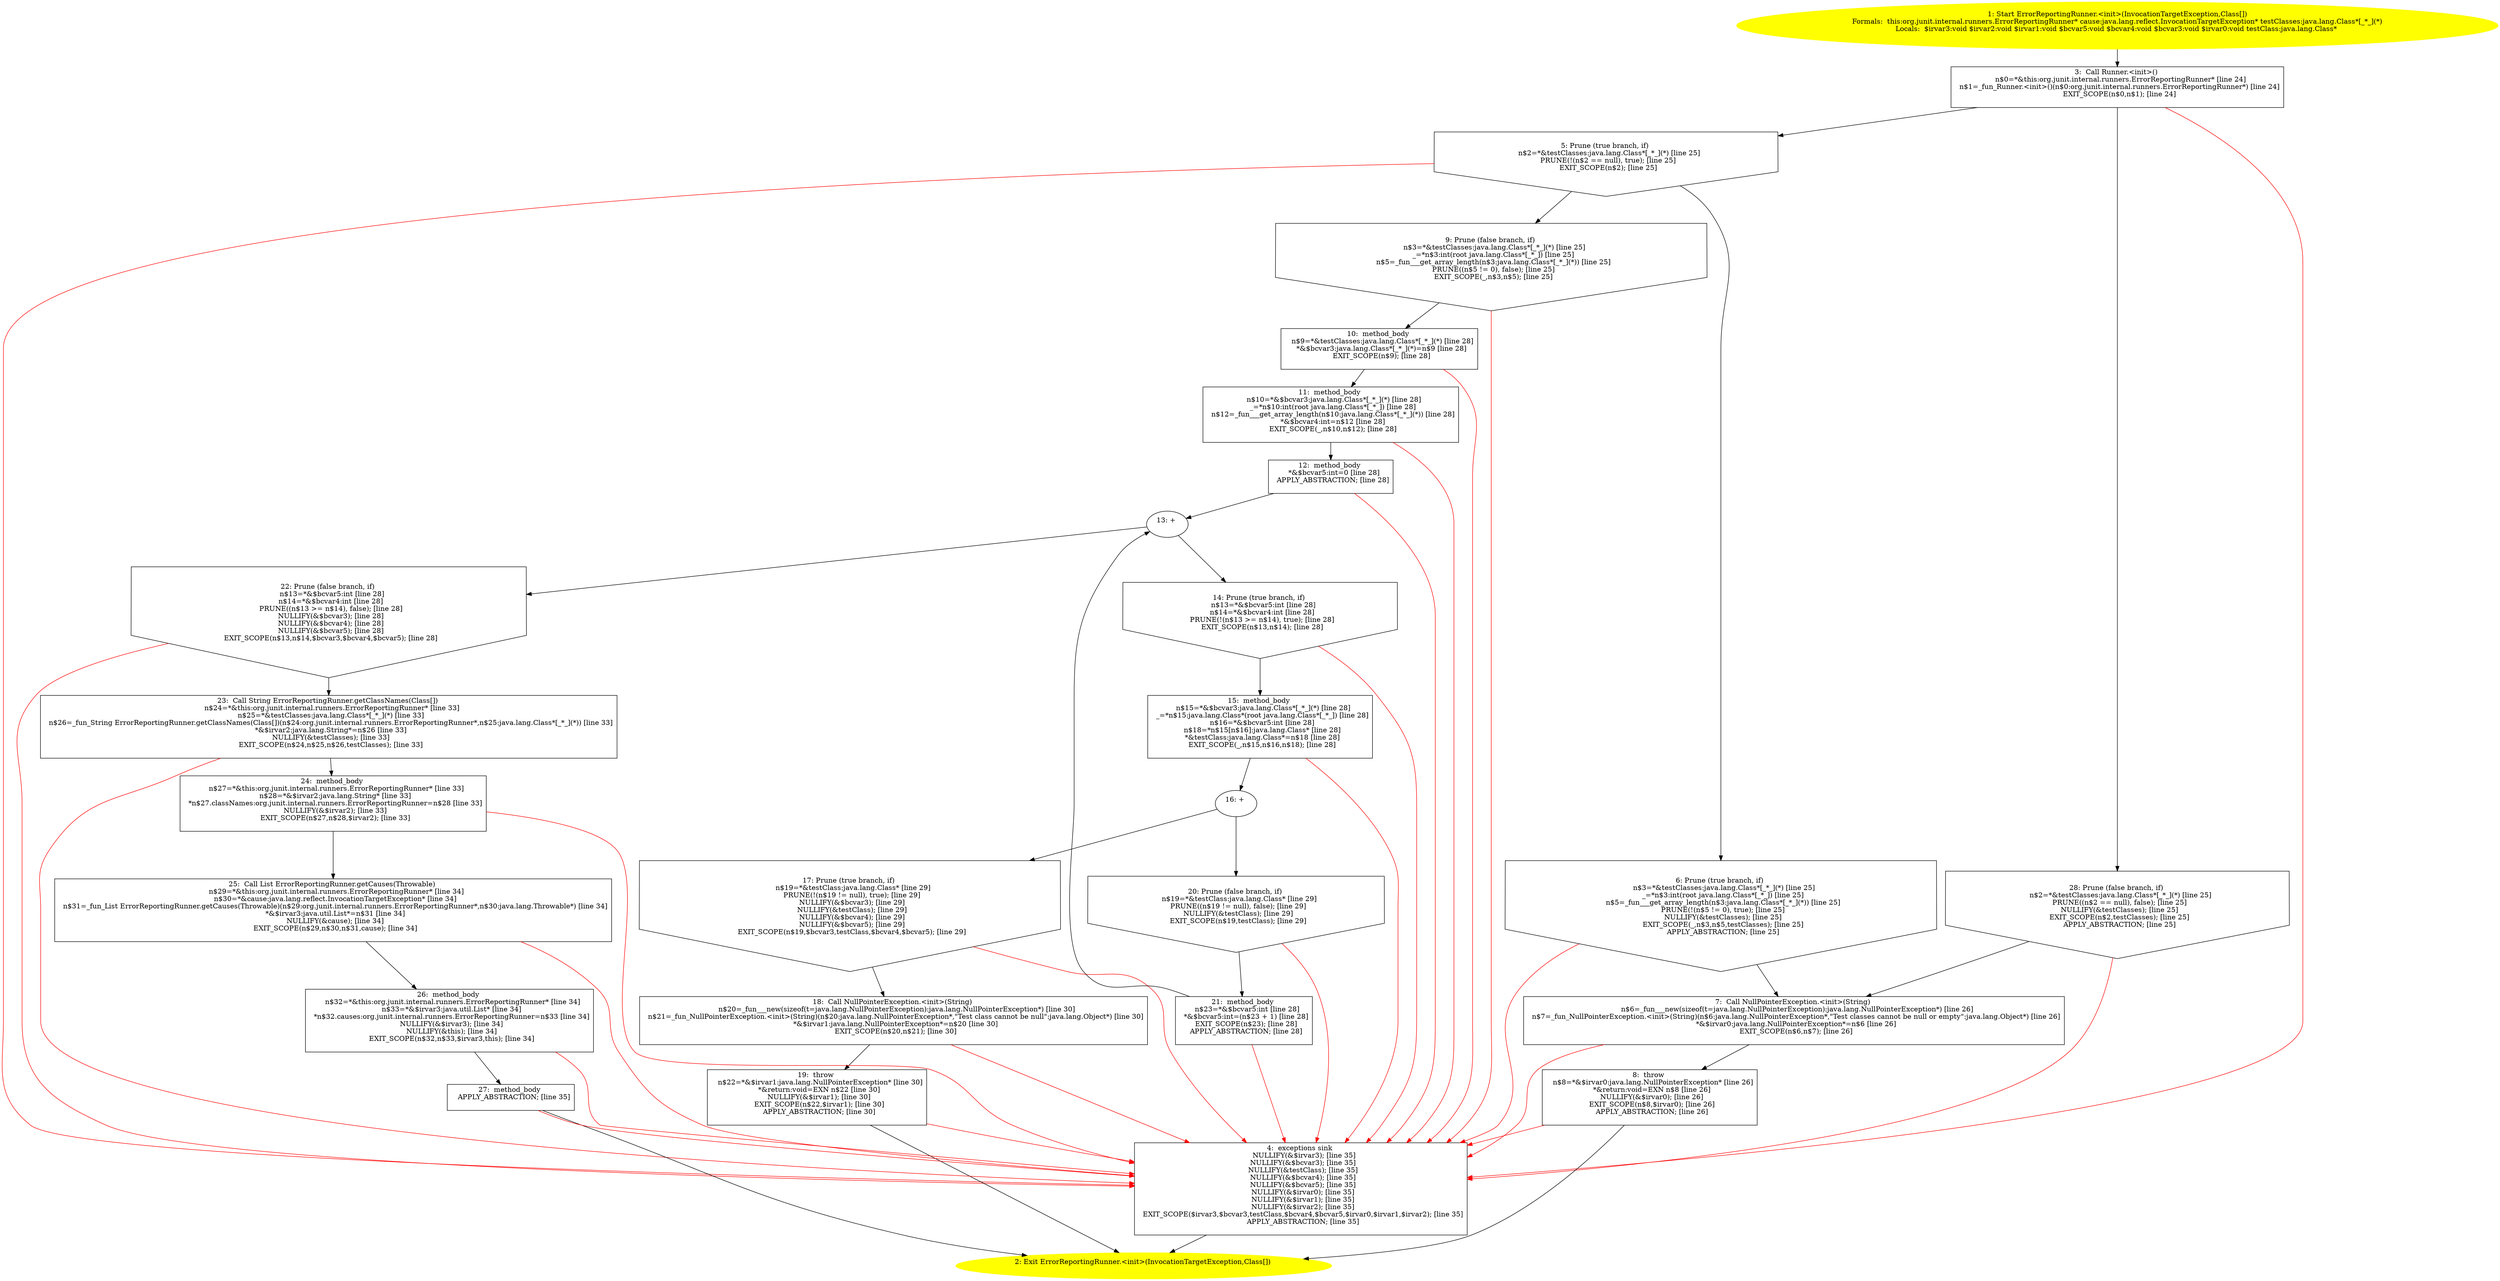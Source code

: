 /* @generated */
digraph cfg {
"org.junit.internal.runners.ErrorReportingRunner.<init>(java.lang.reflect.InvocationTargetException,j.b4713bc577d5307df3092e93f587ae68_1" [label="1: Start ErrorReportingRunner.<init>(InvocationTargetException,Class[])\nFormals:  this:org.junit.internal.runners.ErrorReportingRunner* cause:java.lang.reflect.InvocationTargetException* testClasses:java.lang.Class*[_*_](*)\nLocals:  $irvar3:void $irvar2:void $irvar1:void $bcvar5:void $bcvar4:void $bcvar3:void $irvar0:void testClass:java.lang.Class* \n  " color=yellow style=filled]
	

	 "org.junit.internal.runners.ErrorReportingRunner.<init>(java.lang.reflect.InvocationTargetException,j.b4713bc577d5307df3092e93f587ae68_1" -> "org.junit.internal.runners.ErrorReportingRunner.<init>(java.lang.reflect.InvocationTargetException,j.b4713bc577d5307df3092e93f587ae68_3" ;
"org.junit.internal.runners.ErrorReportingRunner.<init>(java.lang.reflect.InvocationTargetException,j.b4713bc577d5307df3092e93f587ae68_2" [label="2: Exit ErrorReportingRunner.<init>(InvocationTargetException,Class[]) \n  " color=yellow style=filled]
	

"org.junit.internal.runners.ErrorReportingRunner.<init>(java.lang.reflect.InvocationTargetException,j.b4713bc577d5307df3092e93f587ae68_3" [label="3:  Call Runner.<init>() \n   n$0=*&this:org.junit.internal.runners.ErrorReportingRunner* [line 24]\n  n$1=_fun_Runner.<init>()(n$0:org.junit.internal.runners.ErrorReportingRunner*) [line 24]\n  EXIT_SCOPE(n$0,n$1); [line 24]\n " shape="box"]
	

	 "org.junit.internal.runners.ErrorReportingRunner.<init>(java.lang.reflect.InvocationTargetException,j.b4713bc577d5307df3092e93f587ae68_3" -> "org.junit.internal.runners.ErrorReportingRunner.<init>(java.lang.reflect.InvocationTargetException,j.b4713bc577d5307df3092e93f587ae68_5" ;
	 "org.junit.internal.runners.ErrorReportingRunner.<init>(java.lang.reflect.InvocationTargetException,j.b4713bc577d5307df3092e93f587ae68_3" -> "org.junit.internal.runners.ErrorReportingRunner.<init>(java.lang.reflect.InvocationTargetException,j.b4713bc577d5307df3092e93f587ae68_28" ;
	 "org.junit.internal.runners.ErrorReportingRunner.<init>(java.lang.reflect.InvocationTargetException,j.b4713bc577d5307df3092e93f587ae68_3" -> "org.junit.internal.runners.ErrorReportingRunner.<init>(java.lang.reflect.InvocationTargetException,j.b4713bc577d5307df3092e93f587ae68_4" [color="red" ];
"org.junit.internal.runners.ErrorReportingRunner.<init>(java.lang.reflect.InvocationTargetException,j.b4713bc577d5307df3092e93f587ae68_4" [label="4:  exceptions sink \n   NULLIFY(&$irvar3); [line 35]\n  NULLIFY(&$bcvar3); [line 35]\n  NULLIFY(&testClass); [line 35]\n  NULLIFY(&$bcvar4); [line 35]\n  NULLIFY(&$bcvar5); [line 35]\n  NULLIFY(&$irvar0); [line 35]\n  NULLIFY(&$irvar1); [line 35]\n  NULLIFY(&$irvar2); [line 35]\n  EXIT_SCOPE($irvar3,$bcvar3,testClass,$bcvar4,$bcvar5,$irvar0,$irvar1,$irvar2); [line 35]\n  APPLY_ABSTRACTION; [line 35]\n " shape="box"]
	

	 "org.junit.internal.runners.ErrorReportingRunner.<init>(java.lang.reflect.InvocationTargetException,j.b4713bc577d5307df3092e93f587ae68_4" -> "org.junit.internal.runners.ErrorReportingRunner.<init>(java.lang.reflect.InvocationTargetException,j.b4713bc577d5307df3092e93f587ae68_2" ;
"org.junit.internal.runners.ErrorReportingRunner.<init>(java.lang.reflect.InvocationTargetException,j.b4713bc577d5307df3092e93f587ae68_5" [label="5: Prune (true branch, if) \n   n$2=*&testClasses:java.lang.Class*[_*_](*) [line 25]\n  PRUNE(!(n$2 == null), true); [line 25]\n  EXIT_SCOPE(n$2); [line 25]\n " shape="invhouse"]
	

	 "org.junit.internal.runners.ErrorReportingRunner.<init>(java.lang.reflect.InvocationTargetException,j.b4713bc577d5307df3092e93f587ae68_5" -> "org.junit.internal.runners.ErrorReportingRunner.<init>(java.lang.reflect.InvocationTargetException,j.b4713bc577d5307df3092e93f587ae68_6" ;
	 "org.junit.internal.runners.ErrorReportingRunner.<init>(java.lang.reflect.InvocationTargetException,j.b4713bc577d5307df3092e93f587ae68_5" -> "org.junit.internal.runners.ErrorReportingRunner.<init>(java.lang.reflect.InvocationTargetException,j.b4713bc577d5307df3092e93f587ae68_9" ;
	 "org.junit.internal.runners.ErrorReportingRunner.<init>(java.lang.reflect.InvocationTargetException,j.b4713bc577d5307df3092e93f587ae68_5" -> "org.junit.internal.runners.ErrorReportingRunner.<init>(java.lang.reflect.InvocationTargetException,j.b4713bc577d5307df3092e93f587ae68_4" [color="red" ];
"org.junit.internal.runners.ErrorReportingRunner.<init>(java.lang.reflect.InvocationTargetException,j.b4713bc577d5307df3092e93f587ae68_6" [label="6: Prune (true branch, if) \n   n$3=*&testClasses:java.lang.Class*[_*_](*) [line 25]\n  _=*n$3:int(root java.lang.Class*[_*_]) [line 25]\n  n$5=_fun___get_array_length(n$3:java.lang.Class*[_*_](*)) [line 25]\n  PRUNE(!(n$5 != 0), true); [line 25]\n  NULLIFY(&testClasses); [line 25]\n  EXIT_SCOPE(_,n$3,n$5,testClasses); [line 25]\n  APPLY_ABSTRACTION; [line 25]\n " shape="invhouse"]
	

	 "org.junit.internal.runners.ErrorReportingRunner.<init>(java.lang.reflect.InvocationTargetException,j.b4713bc577d5307df3092e93f587ae68_6" -> "org.junit.internal.runners.ErrorReportingRunner.<init>(java.lang.reflect.InvocationTargetException,j.b4713bc577d5307df3092e93f587ae68_7" ;
	 "org.junit.internal.runners.ErrorReportingRunner.<init>(java.lang.reflect.InvocationTargetException,j.b4713bc577d5307df3092e93f587ae68_6" -> "org.junit.internal.runners.ErrorReportingRunner.<init>(java.lang.reflect.InvocationTargetException,j.b4713bc577d5307df3092e93f587ae68_4" [color="red" ];
"org.junit.internal.runners.ErrorReportingRunner.<init>(java.lang.reflect.InvocationTargetException,j.b4713bc577d5307df3092e93f587ae68_7" [label="7:  Call NullPointerException.<init>(String) \n   n$6=_fun___new(sizeof(t=java.lang.NullPointerException):java.lang.NullPointerException*) [line 26]\n  n$7=_fun_NullPointerException.<init>(String)(n$6:java.lang.NullPointerException*,\"Test classes cannot be null or empty\":java.lang.Object*) [line 26]\n  *&$irvar0:java.lang.NullPointerException*=n$6 [line 26]\n  EXIT_SCOPE(n$6,n$7); [line 26]\n " shape="box"]
	

	 "org.junit.internal.runners.ErrorReportingRunner.<init>(java.lang.reflect.InvocationTargetException,j.b4713bc577d5307df3092e93f587ae68_7" -> "org.junit.internal.runners.ErrorReportingRunner.<init>(java.lang.reflect.InvocationTargetException,j.b4713bc577d5307df3092e93f587ae68_8" ;
	 "org.junit.internal.runners.ErrorReportingRunner.<init>(java.lang.reflect.InvocationTargetException,j.b4713bc577d5307df3092e93f587ae68_7" -> "org.junit.internal.runners.ErrorReportingRunner.<init>(java.lang.reflect.InvocationTargetException,j.b4713bc577d5307df3092e93f587ae68_4" [color="red" ];
"org.junit.internal.runners.ErrorReportingRunner.<init>(java.lang.reflect.InvocationTargetException,j.b4713bc577d5307df3092e93f587ae68_8" [label="8:  throw \n   n$8=*&$irvar0:java.lang.NullPointerException* [line 26]\n  *&return:void=EXN n$8 [line 26]\n  NULLIFY(&$irvar0); [line 26]\n  EXIT_SCOPE(n$8,$irvar0); [line 26]\n  APPLY_ABSTRACTION; [line 26]\n " shape="box"]
	

	 "org.junit.internal.runners.ErrorReportingRunner.<init>(java.lang.reflect.InvocationTargetException,j.b4713bc577d5307df3092e93f587ae68_8" -> "org.junit.internal.runners.ErrorReportingRunner.<init>(java.lang.reflect.InvocationTargetException,j.b4713bc577d5307df3092e93f587ae68_2" ;
	 "org.junit.internal.runners.ErrorReportingRunner.<init>(java.lang.reflect.InvocationTargetException,j.b4713bc577d5307df3092e93f587ae68_8" -> "org.junit.internal.runners.ErrorReportingRunner.<init>(java.lang.reflect.InvocationTargetException,j.b4713bc577d5307df3092e93f587ae68_4" [color="red" ];
"org.junit.internal.runners.ErrorReportingRunner.<init>(java.lang.reflect.InvocationTargetException,j.b4713bc577d5307df3092e93f587ae68_9" [label="9: Prune (false branch, if) \n   n$3=*&testClasses:java.lang.Class*[_*_](*) [line 25]\n  _=*n$3:int(root java.lang.Class*[_*_]) [line 25]\n  n$5=_fun___get_array_length(n$3:java.lang.Class*[_*_](*)) [line 25]\n  PRUNE((n$5 != 0), false); [line 25]\n  EXIT_SCOPE(_,n$3,n$5); [line 25]\n " shape="invhouse"]
	

	 "org.junit.internal.runners.ErrorReportingRunner.<init>(java.lang.reflect.InvocationTargetException,j.b4713bc577d5307df3092e93f587ae68_9" -> "org.junit.internal.runners.ErrorReportingRunner.<init>(java.lang.reflect.InvocationTargetException,j.b4713bc577d5307df3092e93f587ae68_10" ;
	 "org.junit.internal.runners.ErrorReportingRunner.<init>(java.lang.reflect.InvocationTargetException,j.b4713bc577d5307df3092e93f587ae68_9" -> "org.junit.internal.runners.ErrorReportingRunner.<init>(java.lang.reflect.InvocationTargetException,j.b4713bc577d5307df3092e93f587ae68_4" [color="red" ];
"org.junit.internal.runners.ErrorReportingRunner.<init>(java.lang.reflect.InvocationTargetException,j.b4713bc577d5307df3092e93f587ae68_10" [label="10:  method_body \n   n$9=*&testClasses:java.lang.Class*[_*_](*) [line 28]\n  *&$bcvar3:java.lang.Class*[_*_](*)=n$9 [line 28]\n  EXIT_SCOPE(n$9); [line 28]\n " shape="box"]
	

	 "org.junit.internal.runners.ErrorReportingRunner.<init>(java.lang.reflect.InvocationTargetException,j.b4713bc577d5307df3092e93f587ae68_10" -> "org.junit.internal.runners.ErrorReportingRunner.<init>(java.lang.reflect.InvocationTargetException,j.b4713bc577d5307df3092e93f587ae68_11" ;
	 "org.junit.internal.runners.ErrorReportingRunner.<init>(java.lang.reflect.InvocationTargetException,j.b4713bc577d5307df3092e93f587ae68_10" -> "org.junit.internal.runners.ErrorReportingRunner.<init>(java.lang.reflect.InvocationTargetException,j.b4713bc577d5307df3092e93f587ae68_4" [color="red" ];
"org.junit.internal.runners.ErrorReportingRunner.<init>(java.lang.reflect.InvocationTargetException,j.b4713bc577d5307df3092e93f587ae68_11" [label="11:  method_body \n   n$10=*&$bcvar3:java.lang.Class*[_*_](*) [line 28]\n  _=*n$10:int(root java.lang.Class*[_*_]) [line 28]\n  n$12=_fun___get_array_length(n$10:java.lang.Class*[_*_](*)) [line 28]\n  *&$bcvar4:int=n$12 [line 28]\n  EXIT_SCOPE(_,n$10,n$12); [line 28]\n " shape="box"]
	

	 "org.junit.internal.runners.ErrorReportingRunner.<init>(java.lang.reflect.InvocationTargetException,j.b4713bc577d5307df3092e93f587ae68_11" -> "org.junit.internal.runners.ErrorReportingRunner.<init>(java.lang.reflect.InvocationTargetException,j.b4713bc577d5307df3092e93f587ae68_12" ;
	 "org.junit.internal.runners.ErrorReportingRunner.<init>(java.lang.reflect.InvocationTargetException,j.b4713bc577d5307df3092e93f587ae68_11" -> "org.junit.internal.runners.ErrorReportingRunner.<init>(java.lang.reflect.InvocationTargetException,j.b4713bc577d5307df3092e93f587ae68_4" [color="red" ];
"org.junit.internal.runners.ErrorReportingRunner.<init>(java.lang.reflect.InvocationTargetException,j.b4713bc577d5307df3092e93f587ae68_12" [label="12:  method_body \n   *&$bcvar5:int=0 [line 28]\n  APPLY_ABSTRACTION; [line 28]\n " shape="box"]
	

	 "org.junit.internal.runners.ErrorReportingRunner.<init>(java.lang.reflect.InvocationTargetException,j.b4713bc577d5307df3092e93f587ae68_12" -> "org.junit.internal.runners.ErrorReportingRunner.<init>(java.lang.reflect.InvocationTargetException,j.b4713bc577d5307df3092e93f587ae68_13" ;
	 "org.junit.internal.runners.ErrorReportingRunner.<init>(java.lang.reflect.InvocationTargetException,j.b4713bc577d5307df3092e93f587ae68_12" -> "org.junit.internal.runners.ErrorReportingRunner.<init>(java.lang.reflect.InvocationTargetException,j.b4713bc577d5307df3092e93f587ae68_4" [color="red" ];
"org.junit.internal.runners.ErrorReportingRunner.<init>(java.lang.reflect.InvocationTargetException,j.b4713bc577d5307df3092e93f587ae68_13" [label="13: + \n  " ]
	

	 "org.junit.internal.runners.ErrorReportingRunner.<init>(java.lang.reflect.InvocationTargetException,j.b4713bc577d5307df3092e93f587ae68_13" -> "org.junit.internal.runners.ErrorReportingRunner.<init>(java.lang.reflect.InvocationTargetException,j.b4713bc577d5307df3092e93f587ae68_14" ;
	 "org.junit.internal.runners.ErrorReportingRunner.<init>(java.lang.reflect.InvocationTargetException,j.b4713bc577d5307df3092e93f587ae68_13" -> "org.junit.internal.runners.ErrorReportingRunner.<init>(java.lang.reflect.InvocationTargetException,j.b4713bc577d5307df3092e93f587ae68_22" ;
"org.junit.internal.runners.ErrorReportingRunner.<init>(java.lang.reflect.InvocationTargetException,j.b4713bc577d5307df3092e93f587ae68_14" [label="14: Prune (true branch, if) \n   n$13=*&$bcvar5:int [line 28]\n  n$14=*&$bcvar4:int [line 28]\n  PRUNE(!(n$13 >= n$14), true); [line 28]\n  EXIT_SCOPE(n$13,n$14); [line 28]\n " shape="invhouse"]
	

	 "org.junit.internal.runners.ErrorReportingRunner.<init>(java.lang.reflect.InvocationTargetException,j.b4713bc577d5307df3092e93f587ae68_14" -> "org.junit.internal.runners.ErrorReportingRunner.<init>(java.lang.reflect.InvocationTargetException,j.b4713bc577d5307df3092e93f587ae68_15" ;
	 "org.junit.internal.runners.ErrorReportingRunner.<init>(java.lang.reflect.InvocationTargetException,j.b4713bc577d5307df3092e93f587ae68_14" -> "org.junit.internal.runners.ErrorReportingRunner.<init>(java.lang.reflect.InvocationTargetException,j.b4713bc577d5307df3092e93f587ae68_4" [color="red" ];
"org.junit.internal.runners.ErrorReportingRunner.<init>(java.lang.reflect.InvocationTargetException,j.b4713bc577d5307df3092e93f587ae68_15" [label="15:  method_body \n   n$15=*&$bcvar3:java.lang.Class*[_*_](*) [line 28]\n  _=*n$15:java.lang.Class*(root java.lang.Class*[_*_]) [line 28]\n  n$16=*&$bcvar5:int [line 28]\n  n$18=*n$15[n$16]:java.lang.Class* [line 28]\n  *&testClass:java.lang.Class*=n$18 [line 28]\n  EXIT_SCOPE(_,n$15,n$16,n$18); [line 28]\n " shape="box"]
	

	 "org.junit.internal.runners.ErrorReportingRunner.<init>(java.lang.reflect.InvocationTargetException,j.b4713bc577d5307df3092e93f587ae68_15" -> "org.junit.internal.runners.ErrorReportingRunner.<init>(java.lang.reflect.InvocationTargetException,j.b4713bc577d5307df3092e93f587ae68_16" ;
	 "org.junit.internal.runners.ErrorReportingRunner.<init>(java.lang.reflect.InvocationTargetException,j.b4713bc577d5307df3092e93f587ae68_15" -> "org.junit.internal.runners.ErrorReportingRunner.<init>(java.lang.reflect.InvocationTargetException,j.b4713bc577d5307df3092e93f587ae68_4" [color="red" ];
"org.junit.internal.runners.ErrorReportingRunner.<init>(java.lang.reflect.InvocationTargetException,j.b4713bc577d5307df3092e93f587ae68_16" [label="16: + \n  " ]
	

	 "org.junit.internal.runners.ErrorReportingRunner.<init>(java.lang.reflect.InvocationTargetException,j.b4713bc577d5307df3092e93f587ae68_16" -> "org.junit.internal.runners.ErrorReportingRunner.<init>(java.lang.reflect.InvocationTargetException,j.b4713bc577d5307df3092e93f587ae68_17" ;
	 "org.junit.internal.runners.ErrorReportingRunner.<init>(java.lang.reflect.InvocationTargetException,j.b4713bc577d5307df3092e93f587ae68_16" -> "org.junit.internal.runners.ErrorReportingRunner.<init>(java.lang.reflect.InvocationTargetException,j.b4713bc577d5307df3092e93f587ae68_20" ;
"org.junit.internal.runners.ErrorReportingRunner.<init>(java.lang.reflect.InvocationTargetException,j.b4713bc577d5307df3092e93f587ae68_17" [label="17: Prune (true branch, if) \n   n$19=*&testClass:java.lang.Class* [line 29]\n  PRUNE(!(n$19 != null), true); [line 29]\n  NULLIFY(&$bcvar3); [line 29]\n  NULLIFY(&testClass); [line 29]\n  NULLIFY(&$bcvar4); [line 29]\n  NULLIFY(&$bcvar5); [line 29]\n  EXIT_SCOPE(n$19,$bcvar3,testClass,$bcvar4,$bcvar5); [line 29]\n " shape="invhouse"]
	

	 "org.junit.internal.runners.ErrorReportingRunner.<init>(java.lang.reflect.InvocationTargetException,j.b4713bc577d5307df3092e93f587ae68_17" -> "org.junit.internal.runners.ErrorReportingRunner.<init>(java.lang.reflect.InvocationTargetException,j.b4713bc577d5307df3092e93f587ae68_18" ;
	 "org.junit.internal.runners.ErrorReportingRunner.<init>(java.lang.reflect.InvocationTargetException,j.b4713bc577d5307df3092e93f587ae68_17" -> "org.junit.internal.runners.ErrorReportingRunner.<init>(java.lang.reflect.InvocationTargetException,j.b4713bc577d5307df3092e93f587ae68_4" [color="red" ];
"org.junit.internal.runners.ErrorReportingRunner.<init>(java.lang.reflect.InvocationTargetException,j.b4713bc577d5307df3092e93f587ae68_18" [label="18:  Call NullPointerException.<init>(String) \n   n$20=_fun___new(sizeof(t=java.lang.NullPointerException):java.lang.NullPointerException*) [line 30]\n  n$21=_fun_NullPointerException.<init>(String)(n$20:java.lang.NullPointerException*,\"Test class cannot be null\":java.lang.Object*) [line 30]\n  *&$irvar1:java.lang.NullPointerException*=n$20 [line 30]\n  EXIT_SCOPE(n$20,n$21); [line 30]\n " shape="box"]
	

	 "org.junit.internal.runners.ErrorReportingRunner.<init>(java.lang.reflect.InvocationTargetException,j.b4713bc577d5307df3092e93f587ae68_18" -> "org.junit.internal.runners.ErrorReportingRunner.<init>(java.lang.reflect.InvocationTargetException,j.b4713bc577d5307df3092e93f587ae68_19" ;
	 "org.junit.internal.runners.ErrorReportingRunner.<init>(java.lang.reflect.InvocationTargetException,j.b4713bc577d5307df3092e93f587ae68_18" -> "org.junit.internal.runners.ErrorReportingRunner.<init>(java.lang.reflect.InvocationTargetException,j.b4713bc577d5307df3092e93f587ae68_4" [color="red" ];
"org.junit.internal.runners.ErrorReportingRunner.<init>(java.lang.reflect.InvocationTargetException,j.b4713bc577d5307df3092e93f587ae68_19" [label="19:  throw \n   n$22=*&$irvar1:java.lang.NullPointerException* [line 30]\n  *&return:void=EXN n$22 [line 30]\n  NULLIFY(&$irvar1); [line 30]\n  EXIT_SCOPE(n$22,$irvar1); [line 30]\n  APPLY_ABSTRACTION; [line 30]\n " shape="box"]
	

	 "org.junit.internal.runners.ErrorReportingRunner.<init>(java.lang.reflect.InvocationTargetException,j.b4713bc577d5307df3092e93f587ae68_19" -> "org.junit.internal.runners.ErrorReportingRunner.<init>(java.lang.reflect.InvocationTargetException,j.b4713bc577d5307df3092e93f587ae68_2" ;
	 "org.junit.internal.runners.ErrorReportingRunner.<init>(java.lang.reflect.InvocationTargetException,j.b4713bc577d5307df3092e93f587ae68_19" -> "org.junit.internal.runners.ErrorReportingRunner.<init>(java.lang.reflect.InvocationTargetException,j.b4713bc577d5307df3092e93f587ae68_4" [color="red" ];
"org.junit.internal.runners.ErrorReportingRunner.<init>(java.lang.reflect.InvocationTargetException,j.b4713bc577d5307df3092e93f587ae68_20" [label="20: Prune (false branch, if) \n   n$19=*&testClass:java.lang.Class* [line 29]\n  PRUNE((n$19 != null), false); [line 29]\n  NULLIFY(&testClass); [line 29]\n  EXIT_SCOPE(n$19,testClass); [line 29]\n " shape="invhouse"]
	

	 "org.junit.internal.runners.ErrorReportingRunner.<init>(java.lang.reflect.InvocationTargetException,j.b4713bc577d5307df3092e93f587ae68_20" -> "org.junit.internal.runners.ErrorReportingRunner.<init>(java.lang.reflect.InvocationTargetException,j.b4713bc577d5307df3092e93f587ae68_21" ;
	 "org.junit.internal.runners.ErrorReportingRunner.<init>(java.lang.reflect.InvocationTargetException,j.b4713bc577d5307df3092e93f587ae68_20" -> "org.junit.internal.runners.ErrorReportingRunner.<init>(java.lang.reflect.InvocationTargetException,j.b4713bc577d5307df3092e93f587ae68_4" [color="red" ];
"org.junit.internal.runners.ErrorReportingRunner.<init>(java.lang.reflect.InvocationTargetException,j.b4713bc577d5307df3092e93f587ae68_21" [label="21:  method_body \n   n$23=*&$bcvar5:int [line 28]\n  *&$bcvar5:int=(n$23 + 1) [line 28]\n  EXIT_SCOPE(n$23); [line 28]\n  APPLY_ABSTRACTION; [line 28]\n " shape="box"]
	

	 "org.junit.internal.runners.ErrorReportingRunner.<init>(java.lang.reflect.InvocationTargetException,j.b4713bc577d5307df3092e93f587ae68_21" -> "org.junit.internal.runners.ErrorReportingRunner.<init>(java.lang.reflect.InvocationTargetException,j.b4713bc577d5307df3092e93f587ae68_13" ;
	 "org.junit.internal.runners.ErrorReportingRunner.<init>(java.lang.reflect.InvocationTargetException,j.b4713bc577d5307df3092e93f587ae68_21" -> "org.junit.internal.runners.ErrorReportingRunner.<init>(java.lang.reflect.InvocationTargetException,j.b4713bc577d5307df3092e93f587ae68_4" [color="red" ];
"org.junit.internal.runners.ErrorReportingRunner.<init>(java.lang.reflect.InvocationTargetException,j.b4713bc577d5307df3092e93f587ae68_22" [label="22: Prune (false branch, if) \n   n$13=*&$bcvar5:int [line 28]\n  n$14=*&$bcvar4:int [line 28]\n  PRUNE((n$13 >= n$14), false); [line 28]\n  NULLIFY(&$bcvar3); [line 28]\n  NULLIFY(&$bcvar4); [line 28]\n  NULLIFY(&$bcvar5); [line 28]\n  EXIT_SCOPE(n$13,n$14,$bcvar3,$bcvar4,$bcvar5); [line 28]\n " shape="invhouse"]
	

	 "org.junit.internal.runners.ErrorReportingRunner.<init>(java.lang.reflect.InvocationTargetException,j.b4713bc577d5307df3092e93f587ae68_22" -> "org.junit.internal.runners.ErrorReportingRunner.<init>(java.lang.reflect.InvocationTargetException,j.b4713bc577d5307df3092e93f587ae68_23" ;
	 "org.junit.internal.runners.ErrorReportingRunner.<init>(java.lang.reflect.InvocationTargetException,j.b4713bc577d5307df3092e93f587ae68_22" -> "org.junit.internal.runners.ErrorReportingRunner.<init>(java.lang.reflect.InvocationTargetException,j.b4713bc577d5307df3092e93f587ae68_4" [color="red" ];
"org.junit.internal.runners.ErrorReportingRunner.<init>(java.lang.reflect.InvocationTargetException,j.b4713bc577d5307df3092e93f587ae68_23" [label="23:  Call String ErrorReportingRunner.getClassNames(Class[]) \n   n$24=*&this:org.junit.internal.runners.ErrorReportingRunner* [line 33]\n  n$25=*&testClasses:java.lang.Class*[_*_](*) [line 33]\n  n$26=_fun_String ErrorReportingRunner.getClassNames(Class[])(n$24:org.junit.internal.runners.ErrorReportingRunner*,n$25:java.lang.Class*[_*_](*)) [line 33]\n  *&$irvar2:java.lang.String*=n$26 [line 33]\n  NULLIFY(&testClasses); [line 33]\n  EXIT_SCOPE(n$24,n$25,n$26,testClasses); [line 33]\n " shape="box"]
	

	 "org.junit.internal.runners.ErrorReportingRunner.<init>(java.lang.reflect.InvocationTargetException,j.b4713bc577d5307df3092e93f587ae68_23" -> "org.junit.internal.runners.ErrorReportingRunner.<init>(java.lang.reflect.InvocationTargetException,j.b4713bc577d5307df3092e93f587ae68_24" ;
	 "org.junit.internal.runners.ErrorReportingRunner.<init>(java.lang.reflect.InvocationTargetException,j.b4713bc577d5307df3092e93f587ae68_23" -> "org.junit.internal.runners.ErrorReportingRunner.<init>(java.lang.reflect.InvocationTargetException,j.b4713bc577d5307df3092e93f587ae68_4" [color="red" ];
"org.junit.internal.runners.ErrorReportingRunner.<init>(java.lang.reflect.InvocationTargetException,j.b4713bc577d5307df3092e93f587ae68_24" [label="24:  method_body \n   n$27=*&this:org.junit.internal.runners.ErrorReportingRunner* [line 33]\n  n$28=*&$irvar2:java.lang.String* [line 33]\n  *n$27.classNames:org.junit.internal.runners.ErrorReportingRunner=n$28 [line 33]\n  NULLIFY(&$irvar2); [line 33]\n  EXIT_SCOPE(n$27,n$28,$irvar2); [line 33]\n " shape="box"]
	

	 "org.junit.internal.runners.ErrorReportingRunner.<init>(java.lang.reflect.InvocationTargetException,j.b4713bc577d5307df3092e93f587ae68_24" -> "org.junit.internal.runners.ErrorReportingRunner.<init>(java.lang.reflect.InvocationTargetException,j.b4713bc577d5307df3092e93f587ae68_25" ;
	 "org.junit.internal.runners.ErrorReportingRunner.<init>(java.lang.reflect.InvocationTargetException,j.b4713bc577d5307df3092e93f587ae68_24" -> "org.junit.internal.runners.ErrorReportingRunner.<init>(java.lang.reflect.InvocationTargetException,j.b4713bc577d5307df3092e93f587ae68_4" [color="red" ];
"org.junit.internal.runners.ErrorReportingRunner.<init>(java.lang.reflect.InvocationTargetException,j.b4713bc577d5307df3092e93f587ae68_25" [label="25:  Call List ErrorReportingRunner.getCauses(Throwable) \n   n$29=*&this:org.junit.internal.runners.ErrorReportingRunner* [line 34]\n  n$30=*&cause:java.lang.reflect.InvocationTargetException* [line 34]\n  n$31=_fun_List ErrorReportingRunner.getCauses(Throwable)(n$29:org.junit.internal.runners.ErrorReportingRunner*,n$30:java.lang.Throwable*) [line 34]\n  *&$irvar3:java.util.List*=n$31 [line 34]\n  NULLIFY(&cause); [line 34]\n  EXIT_SCOPE(n$29,n$30,n$31,cause); [line 34]\n " shape="box"]
	

	 "org.junit.internal.runners.ErrorReportingRunner.<init>(java.lang.reflect.InvocationTargetException,j.b4713bc577d5307df3092e93f587ae68_25" -> "org.junit.internal.runners.ErrorReportingRunner.<init>(java.lang.reflect.InvocationTargetException,j.b4713bc577d5307df3092e93f587ae68_26" ;
	 "org.junit.internal.runners.ErrorReportingRunner.<init>(java.lang.reflect.InvocationTargetException,j.b4713bc577d5307df3092e93f587ae68_25" -> "org.junit.internal.runners.ErrorReportingRunner.<init>(java.lang.reflect.InvocationTargetException,j.b4713bc577d5307df3092e93f587ae68_4" [color="red" ];
"org.junit.internal.runners.ErrorReportingRunner.<init>(java.lang.reflect.InvocationTargetException,j.b4713bc577d5307df3092e93f587ae68_26" [label="26:  method_body \n   n$32=*&this:org.junit.internal.runners.ErrorReportingRunner* [line 34]\n  n$33=*&$irvar3:java.util.List* [line 34]\n  *n$32.causes:org.junit.internal.runners.ErrorReportingRunner=n$33 [line 34]\n  NULLIFY(&$irvar3); [line 34]\n  NULLIFY(&this); [line 34]\n  EXIT_SCOPE(n$32,n$33,$irvar3,this); [line 34]\n " shape="box"]
	

	 "org.junit.internal.runners.ErrorReportingRunner.<init>(java.lang.reflect.InvocationTargetException,j.b4713bc577d5307df3092e93f587ae68_26" -> "org.junit.internal.runners.ErrorReportingRunner.<init>(java.lang.reflect.InvocationTargetException,j.b4713bc577d5307df3092e93f587ae68_27" ;
	 "org.junit.internal.runners.ErrorReportingRunner.<init>(java.lang.reflect.InvocationTargetException,j.b4713bc577d5307df3092e93f587ae68_26" -> "org.junit.internal.runners.ErrorReportingRunner.<init>(java.lang.reflect.InvocationTargetException,j.b4713bc577d5307df3092e93f587ae68_4" [color="red" ];
"org.junit.internal.runners.ErrorReportingRunner.<init>(java.lang.reflect.InvocationTargetException,j.b4713bc577d5307df3092e93f587ae68_27" [label="27:  method_body \n   APPLY_ABSTRACTION; [line 35]\n " shape="box"]
	

	 "org.junit.internal.runners.ErrorReportingRunner.<init>(java.lang.reflect.InvocationTargetException,j.b4713bc577d5307df3092e93f587ae68_27" -> "org.junit.internal.runners.ErrorReportingRunner.<init>(java.lang.reflect.InvocationTargetException,j.b4713bc577d5307df3092e93f587ae68_2" ;
	 "org.junit.internal.runners.ErrorReportingRunner.<init>(java.lang.reflect.InvocationTargetException,j.b4713bc577d5307df3092e93f587ae68_27" -> "org.junit.internal.runners.ErrorReportingRunner.<init>(java.lang.reflect.InvocationTargetException,j.b4713bc577d5307df3092e93f587ae68_4" [color="red" ];
"org.junit.internal.runners.ErrorReportingRunner.<init>(java.lang.reflect.InvocationTargetException,j.b4713bc577d5307df3092e93f587ae68_28" [label="28: Prune (false branch, if) \n   n$2=*&testClasses:java.lang.Class*[_*_](*) [line 25]\n  PRUNE((n$2 == null), false); [line 25]\n  NULLIFY(&testClasses); [line 25]\n  EXIT_SCOPE(n$2,testClasses); [line 25]\n  APPLY_ABSTRACTION; [line 25]\n " shape="invhouse"]
	

	 "org.junit.internal.runners.ErrorReportingRunner.<init>(java.lang.reflect.InvocationTargetException,j.b4713bc577d5307df3092e93f587ae68_28" -> "org.junit.internal.runners.ErrorReportingRunner.<init>(java.lang.reflect.InvocationTargetException,j.b4713bc577d5307df3092e93f587ae68_7" ;
	 "org.junit.internal.runners.ErrorReportingRunner.<init>(java.lang.reflect.InvocationTargetException,j.b4713bc577d5307df3092e93f587ae68_28" -> "org.junit.internal.runners.ErrorReportingRunner.<init>(java.lang.reflect.InvocationTargetException,j.b4713bc577d5307df3092e93f587ae68_4" [color="red" ];
}
